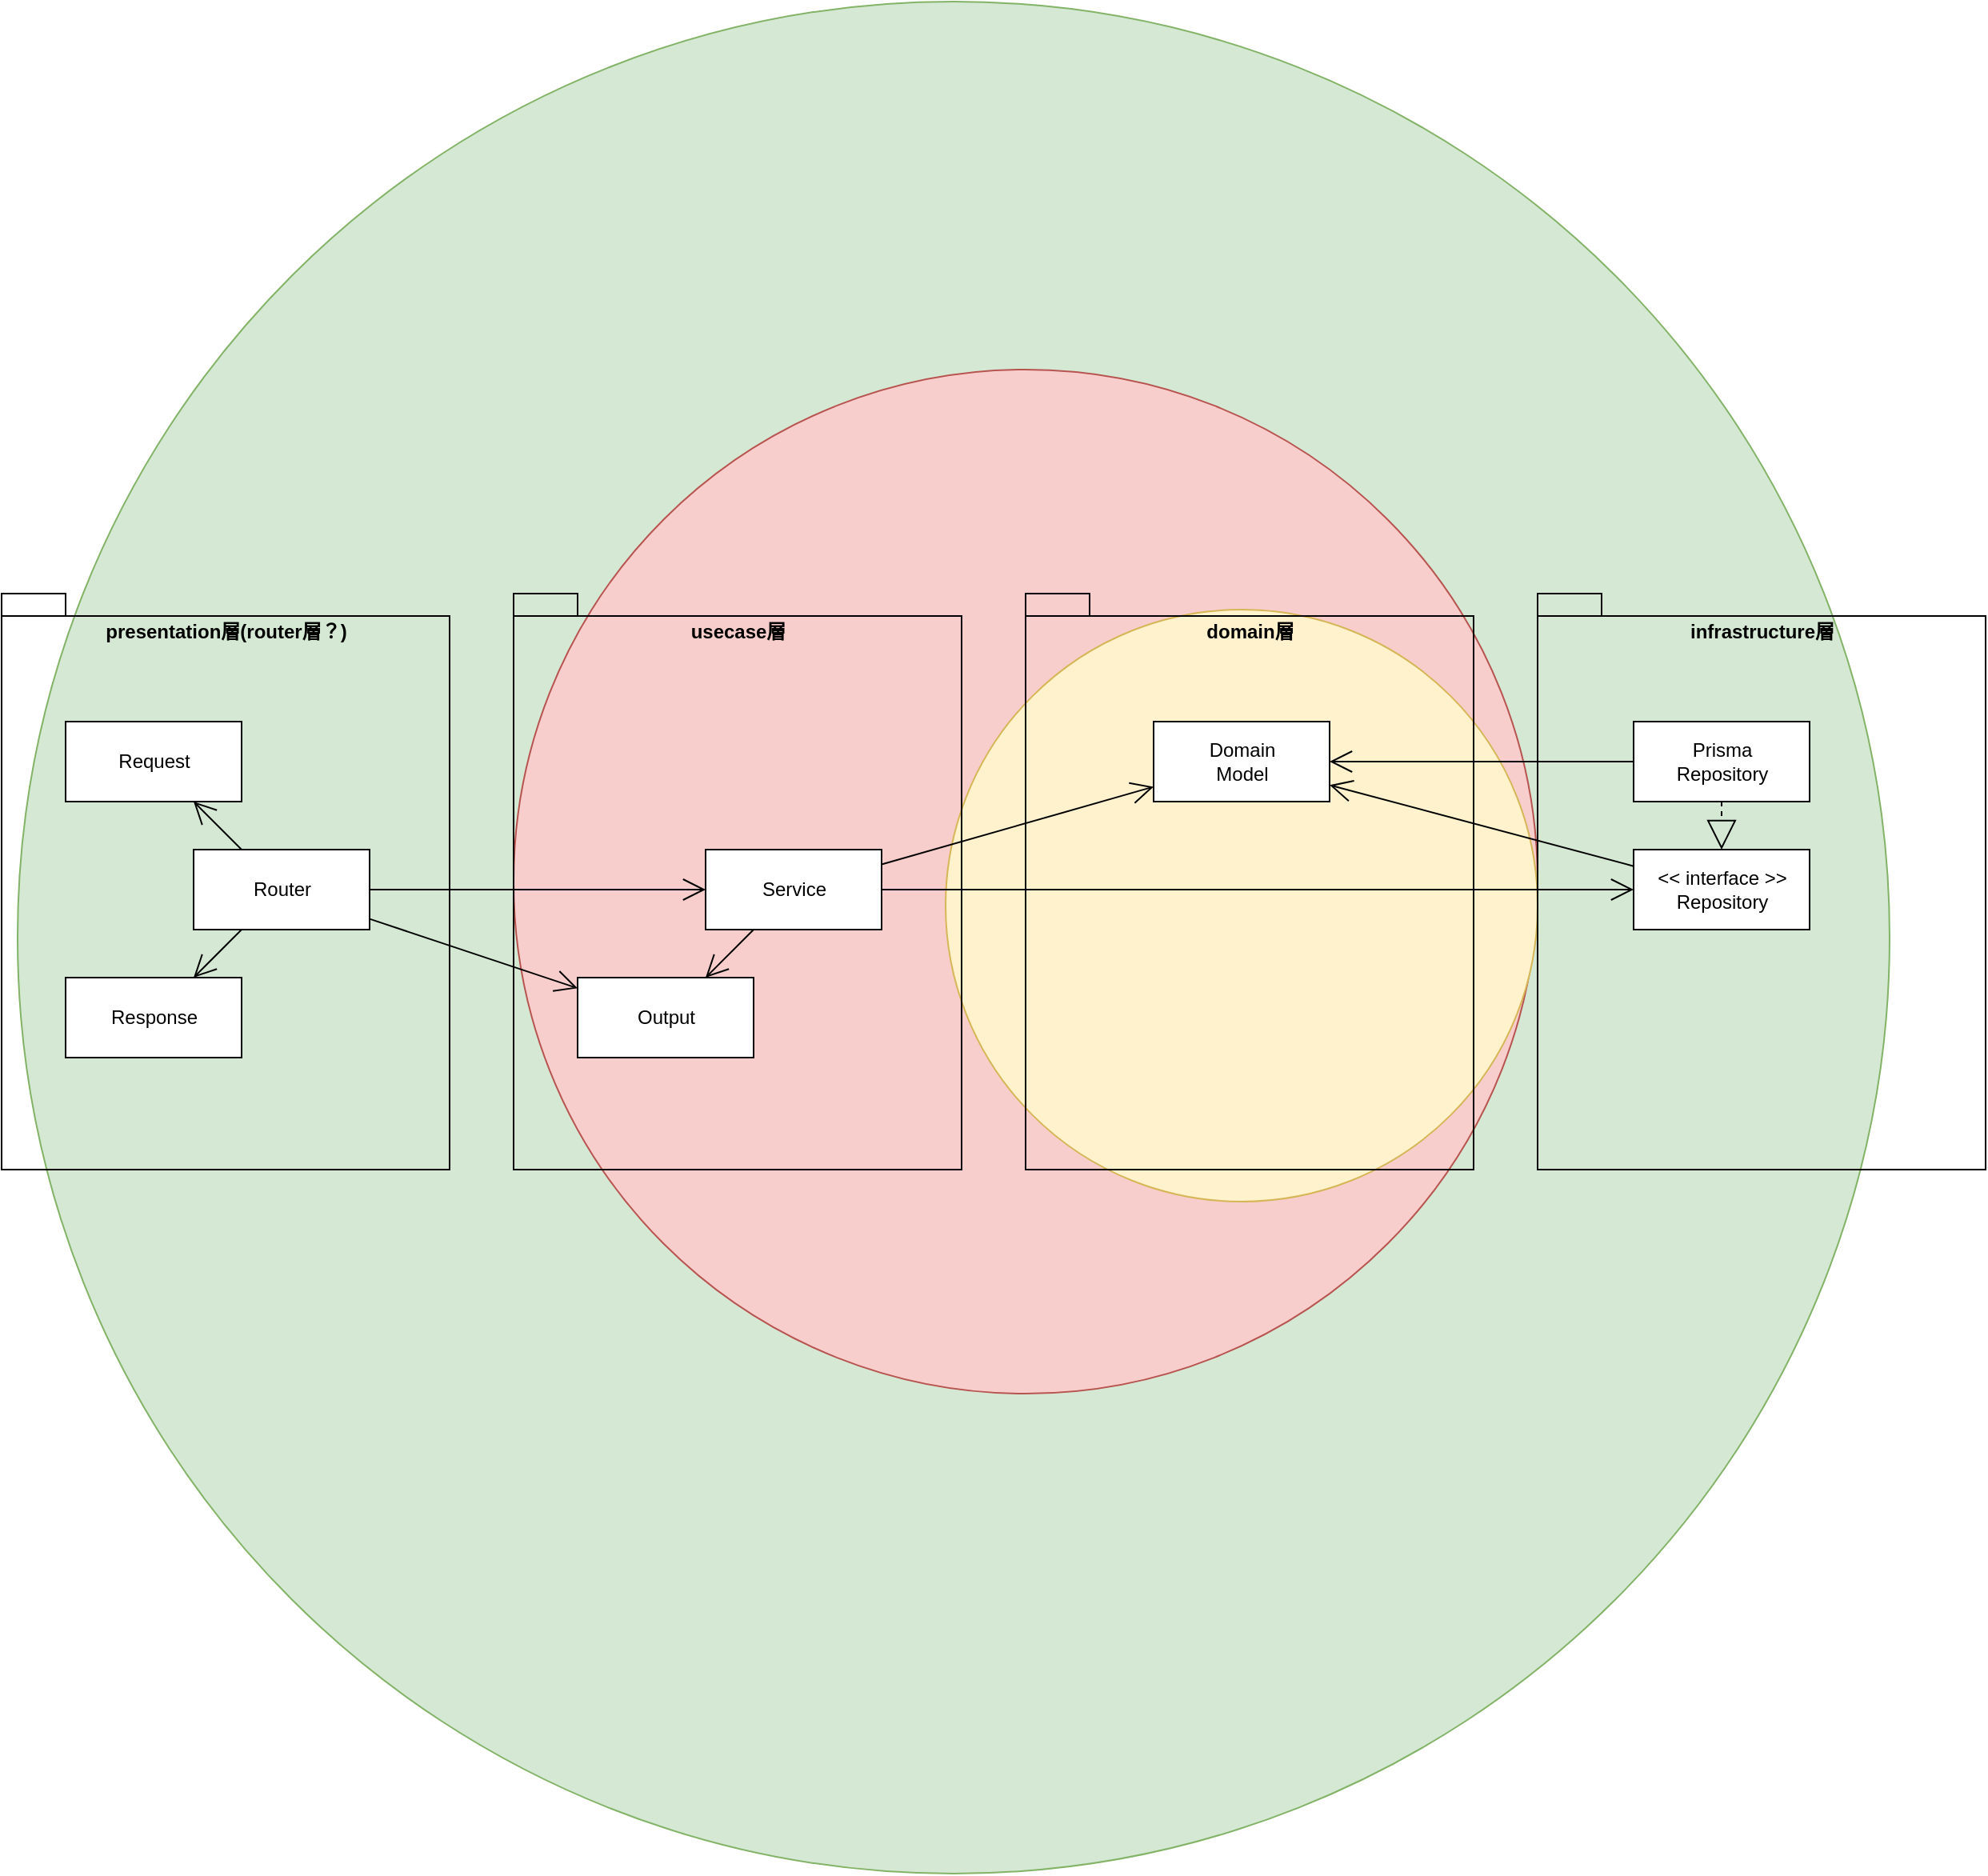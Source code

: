 <mxfile>
    <diagram id="afhy61-JGGwbrwMMAsw_" name="ページ1">
        <mxGraphModel dx="849" dy="1697" grid="1" gridSize="10" guides="1" tooltips="1" connect="1" arrows="1" fold="1" page="1" pageScale="1" pageWidth="827" pageHeight="1169" math="0" shadow="0">
            <root>
                <mxCell id="0"/>
                <mxCell id="1" parent="0"/>
                <mxCell id="56" value="" style="ellipse;whiteSpace=wrap;html=1;aspect=fixed;fillColor=#d5e8d4;strokeColor=#82b366;" parent="1" vertex="1">
                    <mxGeometry x="90" y="-290" width="1170" height="1170" as="geometry"/>
                </mxCell>
                <mxCell id="55" value="" style="ellipse;whiteSpace=wrap;html=1;aspect=fixed;fillColor=#f8cecc;strokeColor=#b85450;" parent="1" vertex="1">
                    <mxGeometry x="400" y="-60" width="640" height="640" as="geometry"/>
                </mxCell>
                <mxCell id="54" value="" style="ellipse;whiteSpace=wrap;html=1;aspect=fixed;fillColor=#fff2cc;strokeColor=#d6b656;" parent="1" vertex="1">
                    <mxGeometry x="670" y="90" width="370" height="370" as="geometry"/>
                </mxCell>
                <mxCell id="26" value="domain層" style="shape=folder;fontStyle=1;spacingTop=10;tabWidth=40;tabHeight=14;tabPosition=left;html=1;verticalAlign=top;fillColor=none;" parent="1" vertex="1">
                    <mxGeometry x="720" y="80" width="280" height="360" as="geometry"/>
                </mxCell>
                <mxCell id="27" value="presentation層(router層？)" style="shape=folder;fontStyle=1;spacingTop=10;tabWidth=40;tabHeight=14;tabPosition=left;html=1;verticalAlign=top;fillColor=none;" parent="1" vertex="1">
                    <mxGeometry x="80" y="80" width="280" height="360" as="geometry"/>
                </mxCell>
                <mxCell id="28" value="usecase層" style="shape=folder;fontStyle=1;spacingTop=10;tabWidth=40;tabHeight=14;tabPosition=left;html=1;verticalAlign=top;fillColor=none;" parent="1" vertex="1">
                    <mxGeometry x="400" y="80" width="280" height="360" as="geometry"/>
                </mxCell>
                <mxCell id="29" value="infrastructure層" style="shape=folder;fontStyle=1;spacingTop=10;tabWidth=40;tabHeight=14;tabPosition=left;html=1;verticalAlign=top;fillColor=none;" parent="1" vertex="1">
                    <mxGeometry x="1040" y="80" width="280" height="360" as="geometry"/>
                </mxCell>
                <mxCell id="30" value="Router" style="html=1;" parent="1" vertex="1">
                    <mxGeometry x="200" y="240" width="110" height="50" as="geometry"/>
                </mxCell>
                <mxCell id="31" value="Request" style="html=1;" parent="1" vertex="1">
                    <mxGeometry x="120" y="160" width="110" height="50" as="geometry"/>
                </mxCell>
                <mxCell id="32" value="Response" style="html=1;" parent="1" vertex="1">
                    <mxGeometry x="120" y="320" width="110" height="50" as="geometry"/>
                </mxCell>
                <mxCell id="33" value="Service" style="html=1;" parent="1" vertex="1">
                    <mxGeometry x="520" y="240" width="110" height="50" as="geometry"/>
                </mxCell>
                <mxCell id="34" value="Output" style="html=1;" parent="1" vertex="1">
                    <mxGeometry x="440" y="320" width="110" height="50" as="geometry"/>
                </mxCell>
                <mxCell id="37" value="" style="endArrow=open;endFill=1;endSize=12;html=1;" parent="1" source="30" target="31" edge="1">
                    <mxGeometry width="160" relative="1" as="geometry">
                        <mxPoint x="420" y="340" as="sourcePoint"/>
                        <mxPoint x="580" y="340" as="targetPoint"/>
                    </mxGeometry>
                </mxCell>
                <mxCell id="38" value="" style="endArrow=open;endFill=1;endSize=12;html=1;" parent="1" source="30" target="32" edge="1">
                    <mxGeometry width="160" relative="1" as="geometry">
                        <mxPoint x="225.556" y="260" as="sourcePoint"/>
                        <mxPoint x="194.444" y="220" as="targetPoint"/>
                    </mxGeometry>
                </mxCell>
                <mxCell id="39" value="" style="endArrow=open;endFill=1;endSize=12;html=1;" parent="1" source="30" target="33" edge="1">
                    <mxGeometry width="160" relative="1" as="geometry">
                        <mxPoint x="226.818" y="310" as="sourcePoint"/>
                        <mxPoint x="183.182" y="370" as="targetPoint"/>
                    </mxGeometry>
                </mxCell>
                <mxCell id="40" value="" style="endArrow=open;endFill=1;endSize=12;html=1;" parent="1" source="30" target="34" edge="1">
                    <mxGeometry width="160" relative="1" as="geometry">
                        <mxPoint x="300" y="283.382" as="sourcePoint"/>
                        <mxPoint x="530" y="276.618" as="targetPoint"/>
                    </mxGeometry>
                </mxCell>
                <mxCell id="41" value="" style="endArrow=open;endFill=1;endSize=12;html=1;" parent="1" source="33" target="34" edge="1">
                    <mxGeometry width="160" relative="1" as="geometry">
                        <mxPoint x="300" y="307.917" as="sourcePoint"/>
                        <mxPoint x="430" y="362.083" as="targetPoint"/>
                    </mxGeometry>
                </mxCell>
                <mxCell id="43" value="" style="endArrow=open;endFill=1;endSize=12;html=1;" parent="1" source="33" target="50" edge="1">
                    <mxGeometry width="160" relative="1" as="geometry">
                        <mxPoint x="640" y="297.407" as="sourcePoint"/>
                        <mxPoint x="800" y="362.593" as="targetPoint"/>
                    </mxGeometry>
                </mxCell>
                <mxCell id="45" value="Domain&lt;br&gt;Model" style="html=1;" parent="1" vertex="1">
                    <mxGeometry x="800" y="160" width="110" height="50" as="geometry"/>
                </mxCell>
                <mxCell id="46" value="" style="endArrow=open;endFill=1;endSize=12;html=1;" parent="1" source="33" target="45" edge="1">
                    <mxGeometry width="160" relative="1" as="geometry">
                        <mxPoint x="640" y="282.857" as="sourcePoint"/>
                        <mxPoint x="1090" y="347.143" as="targetPoint"/>
                    </mxGeometry>
                </mxCell>
                <mxCell id="47" value="Prisma&lt;br&gt;Repository" style="html=1;" parent="1" vertex="1">
                    <mxGeometry x="1100" y="160" width="110" height="50" as="geometry"/>
                </mxCell>
                <mxCell id="50" value="&amp;lt;&amp;lt; interface &amp;gt;&amp;gt;&lt;br&gt;Repository" style="html=1;" parent="1" vertex="1">
                    <mxGeometry x="1100" y="240" width="110" height="50" as="geometry"/>
                </mxCell>
                <mxCell id="51" value="" style="endArrow=open;endFill=1;endSize=12;html=1;" parent="1" source="50" target="45" edge="1">
                    <mxGeometry width="160" relative="1" as="geometry">
                        <mxPoint x="1090" y="195" as="sourcePoint"/>
                        <mxPoint x="920" y="195" as="targetPoint"/>
                    </mxGeometry>
                </mxCell>
                <mxCell id="52" value="" style="endArrow=block;endSize=16;endFill=0;html=1;dashed=1;" parent="1" source="47" target="50" edge="1">
                    <mxGeometry width="160" relative="1" as="geometry">
                        <mxPoint x="790" y="240" as="sourcePoint"/>
                        <mxPoint x="950" y="240" as="targetPoint"/>
                    </mxGeometry>
                </mxCell>
                <mxCell id="53" value="" style="endArrow=open;endFill=1;endSize=12;html=1;" parent="1" source="47" target="45" edge="1">
                    <mxGeometry width="160" relative="1" as="geometry">
                        <mxPoint x="865" y="330" as="sourcePoint"/>
                        <mxPoint x="865" y="220" as="targetPoint"/>
                    </mxGeometry>
                </mxCell>
            </root>
        </mxGraphModel>
    </diagram>
</mxfile>